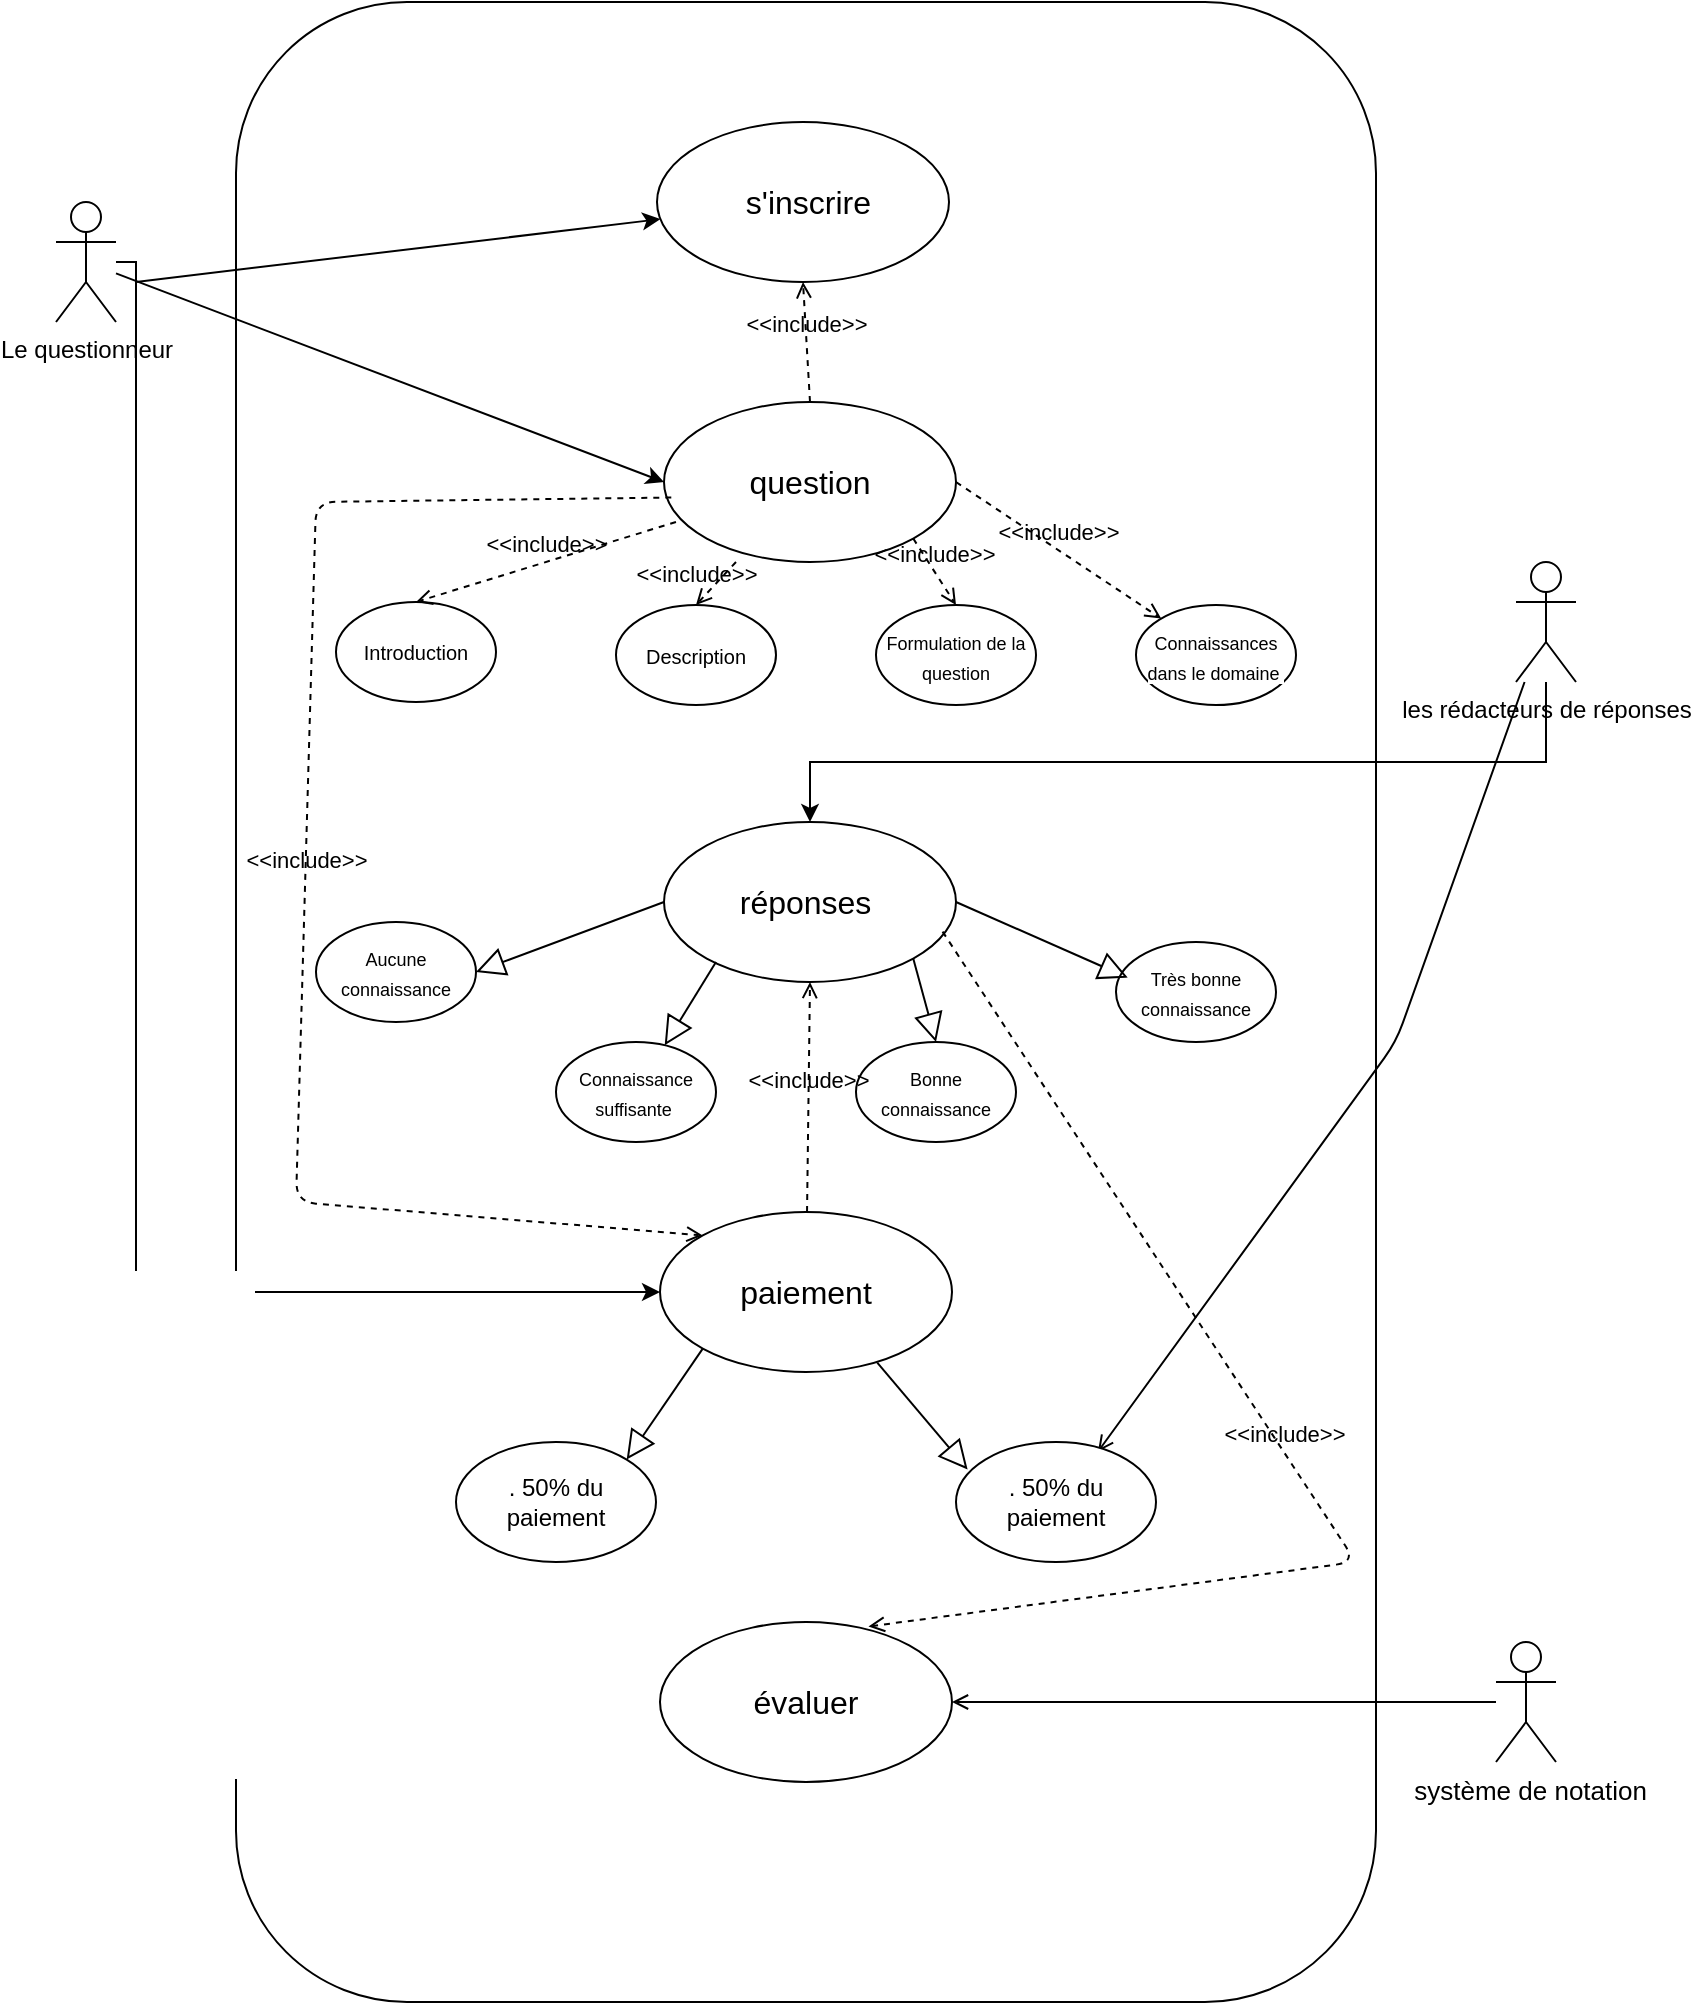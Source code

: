 <mxfile version="14.1.8" type="github">
  <diagram id="WiKokyTCYNXuGyKHd6Tl" name="Page-1">
    <mxGraphModel dx="1376" dy="1681" grid="1" gridSize="10" guides="1" tooltips="1" connect="1" arrows="1" fold="1" page="1" pageScale="1" pageWidth="827" pageHeight="1169" math="0" shadow="0">
      <root>
        <mxCell id="0" />
        <mxCell id="1" parent="0" />
        <mxCell id="_CNV39crZy8nKEtS99_c-34" value="" style="rounded=1;whiteSpace=wrap;html=1;" vertex="1" parent="1">
          <mxGeometry x="571" y="-1090" width="570" height="1000" as="geometry" />
        </mxCell>
        <mxCell id="_CNV39crZy8nKEtS99_c-42" style="edgeStyle=orthogonalEdgeStyle;rounded=0;orthogonalLoop=1;jettySize=auto;html=1;entryX=0;entryY=0.5;entryDx=0;entryDy=0;" edge="1" parent="1" source="_CNV39crZy8nKEtS99_c-2" target="_CNV39crZy8nKEtS99_c-35">
          <mxGeometry relative="1" as="geometry">
            <Array as="points">
              <mxPoint x="521" y="-960" />
              <mxPoint x="521" y="-445" />
            </Array>
          </mxGeometry>
        </mxCell>
        <mxCell id="_CNV39crZy8nKEtS99_c-2" value="Le questionneur" style="shape=umlActor;verticalLabelPosition=bottom;verticalAlign=top;html=1;outlineConnect=0;" vertex="1" parent="1">
          <mxGeometry x="481" y="-990" width="30" height="60" as="geometry" />
        </mxCell>
        <mxCell id="_CNV39crZy8nKEtS99_c-33" style="edgeStyle=orthogonalEdgeStyle;rounded=0;orthogonalLoop=1;jettySize=auto;html=1;entryX=0.5;entryY=0;entryDx=0;entryDy=0;" edge="1" parent="1" source="_CNV39crZy8nKEtS99_c-3" target="_CNV39crZy8nKEtS99_c-21">
          <mxGeometry relative="1" as="geometry">
            <Array as="points">
              <mxPoint x="1226" y="-710" />
              <mxPoint x="858" y="-710" />
            </Array>
          </mxGeometry>
        </mxCell>
        <mxCell id="_CNV39crZy8nKEtS99_c-58" style="edgeStyle=none;orthogonalLoop=1;jettySize=auto;html=1;entryX=0.71;entryY=0.08;entryDx=0;entryDy=0;labelBackgroundColor=none;endArrow=open;entryPerimeter=0;" edge="1" parent="1" source="_CNV39crZy8nKEtS99_c-3" target="_CNV39crZy8nKEtS99_c-41">
          <mxGeometry relative="1" as="geometry">
            <Array as="points">
              <mxPoint x="1151" y="-570" />
            </Array>
          </mxGeometry>
        </mxCell>
        <mxCell id="_CNV39crZy8nKEtS99_c-3" value="les rédacteurs de réponses" style="shape=umlActor;verticalLabelPosition=bottom;verticalAlign=top;html=1;outlineConnect=0;" vertex="1" parent="1">
          <mxGeometry x="1211" y="-810" width="30" height="60" as="geometry" />
        </mxCell>
        <mxCell id="_CNV39crZy8nKEtS99_c-61" style="edgeStyle=none;orthogonalLoop=1;jettySize=auto;html=1;labelBackgroundColor=none;endArrow=open;" edge="1" parent="1" source="_CNV39crZy8nKEtS99_c-4" target="_CNV39crZy8nKEtS99_c-59">
          <mxGeometry relative="1" as="geometry" />
        </mxCell>
        <mxCell id="_CNV39crZy8nKEtS99_c-4" value="&lt;span style=&quot;font-family: &amp;#34;nunito sans&amp;#34; , sans-serif ; background-color: rgb(255 , 255 , 255)&quot;&gt;&lt;font style=&quot;font-size: 13px&quot;&gt;&amp;nbsp;système de notation&lt;/font&gt;&lt;/span&gt;" style="shape=umlActor;verticalLabelPosition=bottom;verticalAlign=top;html=1;outlineConnect=0;" vertex="1" parent="1">
          <mxGeometry x="1201" y="-270" width="30" height="60" as="geometry" />
        </mxCell>
        <mxCell id="_CNV39crZy8nKEtS99_c-5" value="&lt;span style=&quot;font-family: &amp;#34;nunito sans&amp;#34; , sans-serif ; font-size: 16px ; background-color: rgb(255 , 255 , 255)&quot;&gt;&amp;nbsp;s&#39;inscrire&lt;/span&gt;" style="ellipse;whiteSpace=wrap;html=1;" vertex="1" parent="1">
          <mxGeometry x="781.5" y="-1030" width="146" height="80" as="geometry" />
        </mxCell>
        <mxCell id="_CNV39crZy8nKEtS99_c-6" value="&lt;span style=&quot;font-family: &amp;#34;nunito sans&amp;#34; , sans-serif ; font-size: 16px ; background-color: rgb(255 , 255 , 255)&quot;&gt;question&lt;/span&gt;" style="ellipse;whiteSpace=wrap;html=1;" vertex="1" parent="1">
          <mxGeometry x="785" y="-890" width="146" height="80" as="geometry" />
        </mxCell>
        <mxCell id="_CNV39crZy8nKEtS99_c-9" value="" style="endArrow=classic;html=1;entryX=0;entryY=0.5;entryDx=0;entryDy=0;" edge="1" parent="1" source="_CNV39crZy8nKEtS99_c-2" target="_CNV39crZy8nKEtS99_c-6">
          <mxGeometry width="50" height="50" relative="1" as="geometry">
            <mxPoint x="621" y="-850" as="sourcePoint" />
            <mxPoint x="671" y="-900" as="targetPoint" />
          </mxGeometry>
        </mxCell>
        <mxCell id="_CNV39crZy8nKEtS99_c-10" value="" style="endArrow=classic;html=1;" edge="1" parent="1" target="_CNV39crZy8nKEtS99_c-5">
          <mxGeometry width="50" height="50" relative="1" as="geometry">
            <mxPoint x="521" y="-950" as="sourcePoint" />
            <mxPoint x="691" y="-980" as="targetPoint" />
          </mxGeometry>
        </mxCell>
        <mxCell id="_CNV39crZy8nKEtS99_c-11" value="&amp;lt;&amp;lt;include&amp;gt;&amp;gt;" style="html=1;verticalAlign=bottom;labelBackgroundColor=none;endArrow=open;endFill=0;dashed=1;exitX=0.5;exitY=0;exitDx=0;exitDy=0;entryX=0.5;entryY=1;entryDx=0;entryDy=0;" edge="1" parent="1" source="_CNV39crZy8nKEtS99_c-6" target="_CNV39crZy8nKEtS99_c-5">
          <mxGeometry width="160" relative="1" as="geometry">
            <mxPoint x="681" y="-790" as="sourcePoint" />
            <mxPoint x="841" y="-790" as="targetPoint" />
          </mxGeometry>
        </mxCell>
        <mxCell id="_CNV39crZy8nKEtS99_c-12" value="&lt;span style=&quot;font-family: &amp;#34;nunito sans&amp;#34; , sans-serif ; background-color: rgb(255 , 255 , 255)&quot;&gt;&lt;font style=&quot;font-size: 10px&quot;&gt;Introduction&lt;/font&gt;&lt;/span&gt;" style="ellipse;whiteSpace=wrap;html=1;" vertex="1" parent="1">
          <mxGeometry x="621" y="-790" width="80" height="50" as="geometry" />
        </mxCell>
        <mxCell id="_CNV39crZy8nKEtS99_c-13" value="&lt;span style=&quot;font-family: &amp;#34;nunito sans&amp;#34; , sans-serif ; background-color: rgb(255 , 255 , 255) ; font-size: 10px&quot;&gt;Description&lt;/span&gt;" style="ellipse;whiteSpace=wrap;html=1;" vertex="1" parent="1">
          <mxGeometry x="761" y="-788.5" width="80" height="50" as="geometry" />
        </mxCell>
        <mxCell id="_CNV39crZy8nKEtS99_c-14" value="&lt;span style=&quot;font-family: &amp;#34;nunito sans&amp;#34; , sans-serif ; background-color: rgb(255 , 255 , 255) ; font-size: 9px&quot;&gt;Formulation de la question&lt;/span&gt;" style="ellipse;whiteSpace=wrap;html=1;" vertex="1" parent="1">
          <mxGeometry x="891" y="-788.5" width="80" height="50" as="geometry" />
        </mxCell>
        <mxCell id="_CNV39crZy8nKEtS99_c-15" value="&lt;span style=&quot;font-family: &amp;#34;nunito sans&amp;#34; , sans-serif ; background-color: rgb(255 , 255 , 255) ; font-size: 9px&quot;&gt;Connaissances dans le domaine&amp;nbsp;&lt;/span&gt;" style="ellipse;whiteSpace=wrap;html=1;" vertex="1" parent="1">
          <mxGeometry x="1021" y="-788.5" width="80" height="50" as="geometry" />
        </mxCell>
        <mxCell id="_CNV39crZy8nKEtS99_c-16" value="&amp;lt;&amp;lt;include&amp;gt;&amp;gt;" style="html=1;verticalAlign=bottom;labelBackgroundColor=none;endArrow=open;endFill=0;dashed=1;entryX=0.5;entryY=0;entryDx=0;entryDy=0;exitX=0.041;exitY=0.75;exitDx=0;exitDy=0;exitPerimeter=0;" edge="1" parent="1" source="_CNV39crZy8nKEtS99_c-6" target="_CNV39crZy8nKEtS99_c-12">
          <mxGeometry width="160" relative="1" as="geometry">
            <mxPoint x="781" y="-810" as="sourcePoint" />
            <mxPoint x="621" y="-810" as="targetPoint" />
          </mxGeometry>
        </mxCell>
        <mxCell id="_CNV39crZy8nKEtS99_c-17" value="&amp;lt;&amp;lt;include&amp;gt;&amp;gt;" style="html=1;verticalAlign=bottom;labelBackgroundColor=none;endArrow=open;endFill=0;dashed=1;exitX=0.5;exitY=0;exitDx=0;exitDy=0;entryX=0.5;entryY=0;entryDx=0;entryDy=0;" edge="1" parent="1" target="_CNV39crZy8nKEtS99_c-13">
          <mxGeometry x="0.676" y="-4" width="160" relative="1" as="geometry">
            <mxPoint x="821" y="-810" as="sourcePoint" />
            <mxPoint x="671" y="-780" as="targetPoint" />
            <mxPoint as="offset" />
          </mxGeometry>
        </mxCell>
        <mxCell id="_CNV39crZy8nKEtS99_c-18" value="&amp;lt;&amp;lt;include&amp;gt;&amp;gt;" style="html=1;verticalAlign=bottom;labelBackgroundColor=none;endArrow=open;endFill=0;dashed=1;entryX=0.5;entryY=0;entryDx=0;entryDy=0;exitX=1;exitY=1;exitDx=0;exitDy=0;" edge="1" parent="1" source="_CNV39crZy8nKEtS99_c-6" target="_CNV39crZy8nKEtS99_c-14">
          <mxGeometry width="160" relative="1" as="geometry">
            <mxPoint x="927.5" y="-820" as="sourcePoint" />
            <mxPoint x="1057.486" y="-860" as="targetPoint" />
          </mxGeometry>
        </mxCell>
        <mxCell id="_CNV39crZy8nKEtS99_c-19" value="&amp;lt;&amp;lt;include&amp;gt;&amp;gt;" style="html=1;verticalAlign=bottom;labelBackgroundColor=none;endArrow=open;endFill=0;dashed=1;exitX=1;exitY=0.5;exitDx=0;exitDy=0;" edge="1" parent="1" source="_CNV39crZy8nKEtS99_c-6" target="_CNV39crZy8nKEtS99_c-15">
          <mxGeometry width="160" relative="1" as="geometry">
            <mxPoint x="961" y="-850" as="sourcePoint" />
            <mxPoint x="1090.986" y="-890" as="targetPoint" />
          </mxGeometry>
        </mxCell>
        <mxCell id="_CNV39crZy8nKEtS99_c-21" value="&lt;span style=&quot;background-color: rgb(255 , 255 , 255)&quot;&gt;&lt;font face=&quot;nunito sans, sans-serif&quot;&gt;&lt;span style=&quot;font-size: 16px&quot;&gt;réponses&amp;nbsp;&lt;/span&gt;&lt;/font&gt;&lt;/span&gt;" style="ellipse;whiteSpace=wrap;html=1;" vertex="1" parent="1">
          <mxGeometry x="785" y="-680" width="146" height="80" as="geometry" />
        </mxCell>
        <mxCell id="_CNV39crZy8nKEtS99_c-22" value="&lt;span style=&quot;font-family: &amp;#34;nunito sans&amp;#34; , sans-serif ; background-color: rgb(255 , 255 , 255) ; font-size: 9px&quot;&gt;Aucune connaissance&lt;/span&gt;" style="ellipse;whiteSpace=wrap;html=1;" vertex="1" parent="1">
          <mxGeometry x="611" y="-630" width="80" height="50" as="geometry" />
        </mxCell>
        <mxCell id="_CNV39crZy8nKEtS99_c-23" value="&lt;span style=&quot;font-family: &amp;#34;nunito sans&amp;#34; , sans-serif ; background-color: rgb(255 , 255 , 255) ; font-size: 9px&quot;&gt;Connaissance suffisante&amp;nbsp;&lt;/span&gt;" style="ellipse;whiteSpace=wrap;html=1;" vertex="1" parent="1">
          <mxGeometry x="731" y="-570" width="80" height="50" as="geometry" />
        </mxCell>
        <mxCell id="_CNV39crZy8nKEtS99_c-24" value="&lt;span style=&quot;font-family: &amp;#34;nunito sans&amp;#34; , sans-serif ; background-color: rgb(255 , 255 , 255) ; font-size: 9px&quot;&gt;Bonne connaissance&lt;/span&gt;" style="ellipse;whiteSpace=wrap;html=1;" vertex="1" parent="1">
          <mxGeometry x="881" y="-570" width="80" height="50" as="geometry" />
        </mxCell>
        <mxCell id="_CNV39crZy8nKEtS99_c-25" value="&lt;span style=&quot;font-family: &amp;#34;nunito sans&amp;#34; , sans-serif ; background-color: rgb(255 , 255 , 255) ; font-size: 9px&quot;&gt;Très bonne connaissance&lt;/span&gt;" style="ellipse;whiteSpace=wrap;html=1;" vertex="1" parent="1">
          <mxGeometry x="1011" y="-620" width="80" height="50" as="geometry" />
        </mxCell>
        <mxCell id="_CNV39crZy8nKEtS99_c-28" value="" style="edgeStyle=none;html=1;endArrow=block;endFill=0;endSize=12;verticalAlign=bottom;exitX=0;exitY=0.5;exitDx=0;exitDy=0;entryX=1;entryY=0.5;entryDx=0;entryDy=0;" edge="1" parent="1" source="_CNV39crZy8nKEtS99_c-21" target="_CNV39crZy8nKEtS99_c-22">
          <mxGeometry width="160" relative="1" as="geometry">
            <mxPoint x="611" y="-670" as="sourcePoint" />
            <mxPoint x="771" y="-670" as="targetPoint" />
          </mxGeometry>
        </mxCell>
        <mxCell id="_CNV39crZy8nKEtS99_c-29" value="" style="edgeStyle=none;html=1;endArrow=block;endFill=0;endSize=12;verticalAlign=bottom;exitX=0;exitY=0.5;exitDx=0;exitDy=0;" edge="1" parent="1" target="_CNV39crZy8nKEtS99_c-23">
          <mxGeometry width="160" relative="1" as="geometry">
            <mxPoint x="811" y="-610" as="sourcePoint" />
            <mxPoint x="717" y="-575" as="targetPoint" />
          </mxGeometry>
        </mxCell>
        <mxCell id="_CNV39crZy8nKEtS99_c-30" value="" style="edgeStyle=none;html=1;endArrow=block;endFill=0;endSize=12;verticalAlign=bottom;exitX=1;exitY=1;exitDx=0;exitDy=0;entryX=0.5;entryY=0;entryDx=0;entryDy=0;" edge="1" parent="1" source="_CNV39crZy8nKEtS99_c-21" target="_CNV39crZy8nKEtS99_c-24">
          <mxGeometry width="160" relative="1" as="geometry">
            <mxPoint x="1005" y="-630" as="sourcePoint" />
            <mxPoint x="911" y="-595" as="targetPoint" />
          </mxGeometry>
        </mxCell>
        <mxCell id="_CNV39crZy8nKEtS99_c-31" value="" style="edgeStyle=none;html=1;endArrow=block;endFill=0;endSize=12;verticalAlign=bottom;exitX=1;exitY=0.5;exitDx=0;exitDy=0;entryX=0.073;entryY=0.356;entryDx=0;entryDy=0;entryPerimeter=0;" edge="1" parent="1" source="_CNV39crZy8nKEtS99_c-21" target="_CNV39crZy8nKEtS99_c-25">
          <mxGeometry width="160" relative="1" as="geometry">
            <mxPoint x="1098" y="-680" as="sourcePoint" />
            <mxPoint x="1004" y="-645" as="targetPoint" />
          </mxGeometry>
        </mxCell>
        <mxCell id="_CNV39crZy8nKEtS99_c-35" value="&lt;font face=&quot;nunito sans, sans-serif&quot;&gt;&lt;span style=&quot;font-size: 16px&quot;&gt;paiement&lt;/span&gt;&lt;/font&gt;" style="ellipse;whiteSpace=wrap;html=1;" vertex="1" parent="1">
          <mxGeometry x="783" y="-485" width="146" height="80" as="geometry" />
        </mxCell>
        <mxCell id="_CNV39crZy8nKEtS99_c-39" value="&lt;span style=&quot;font-family: &amp;#34;nunito sans&amp;#34; , sans-serif ; background-color: rgb(255 , 255 , 255)&quot;&gt;. 50% du paiement&lt;/span&gt;" style="ellipse;whiteSpace=wrap;html=1;" vertex="1" parent="1">
          <mxGeometry x="681" y="-370" width="100" height="60" as="geometry" />
        </mxCell>
        <mxCell id="_CNV39crZy8nKEtS99_c-41" value="&lt;span style=&quot;font-family: &amp;#34;nunito sans&amp;#34; , sans-serif ; background-color: rgb(255 , 255 , 255)&quot;&gt;. 50% du paiement&lt;/span&gt;" style="ellipse;whiteSpace=wrap;html=1;" vertex="1" parent="1">
          <mxGeometry x="931" y="-370" width="100" height="60" as="geometry" />
        </mxCell>
        <mxCell id="_CNV39crZy8nKEtS99_c-43" value="&amp;lt;&amp;lt;include&amp;gt;&amp;gt;" style="edgeStyle=none;html=1;endArrow=open;verticalAlign=bottom;dashed=1;labelBackgroundColor=none;entryX=0;entryY=0;entryDx=0;entryDy=0;exitX=0.025;exitY=0.597;exitDx=0;exitDy=0;exitPerimeter=0;" edge="1" parent="1" source="_CNV39crZy8nKEtS99_c-6" target="_CNV39crZy8nKEtS99_c-35">
          <mxGeometry width="160" relative="1" as="geometry">
            <mxPoint x="561" y="-670" as="sourcePoint" />
            <mxPoint x="721" y="-670" as="targetPoint" />
            <Array as="points">
              <mxPoint x="611" y="-840" />
              <mxPoint x="601" y="-490" />
            </Array>
          </mxGeometry>
        </mxCell>
        <mxCell id="_CNV39crZy8nKEtS99_c-48" value="" style="edgeStyle=none;html=1;endArrow=block;endFill=0;endSize=12;verticalAlign=bottom;exitX=0;exitY=1;exitDx=0;exitDy=0;entryX=1;entryY=0;entryDx=0;entryDy=0;" edge="1" parent="1" source="_CNV39crZy8nKEtS99_c-35" target="_CNV39crZy8nKEtS99_c-39">
          <mxGeometry width="160" relative="1" as="geometry">
            <mxPoint x="802" y="-370" as="sourcePoint" />
            <mxPoint x="887.84" y="-332.2" as="targetPoint" />
          </mxGeometry>
        </mxCell>
        <mxCell id="_CNV39crZy8nKEtS99_c-49" value="" style="edgeStyle=none;html=1;endArrow=block;endFill=0;endSize=12;verticalAlign=bottom;exitX=0.744;exitY=0.942;exitDx=0;exitDy=0;entryX=0.058;entryY=0.229;entryDx=0;entryDy=0;exitPerimeter=0;entryPerimeter=0;" edge="1" parent="1" source="_CNV39crZy8nKEtS99_c-35" target="_CNV39crZy8nKEtS99_c-41">
          <mxGeometry width="160" relative="1" as="geometry">
            <mxPoint x="814.381" y="-406.716" as="sourcePoint" />
            <mxPoint x="776.355" y="-351.213" as="targetPoint" />
          </mxGeometry>
        </mxCell>
        <mxCell id="_CNV39crZy8nKEtS99_c-52" value="&amp;lt;&amp;lt;include&amp;gt;&amp;gt;" style="edgeStyle=none;html=1;endArrow=open;verticalAlign=bottom;dashed=1;labelBackgroundColor=none;entryX=0.5;entryY=1;entryDx=0;entryDy=0;" edge="1" parent="1" source="_CNV39crZy8nKEtS99_c-35" target="_CNV39crZy8nKEtS99_c-21">
          <mxGeometry width="160" relative="1" as="geometry">
            <mxPoint x="856" y="-645" as="sourcePoint" />
            <mxPoint x="856" y="-580" as="targetPoint" />
          </mxGeometry>
        </mxCell>
        <mxCell id="_CNV39crZy8nKEtS99_c-59" value="&lt;span style=&quot;font-family: &amp;#34;nunito sans&amp;#34; , sans-serif ; font-size: 16px ; background-color: rgb(255 , 255 , 255)&quot;&gt;évaluer&lt;/span&gt;" style="ellipse;whiteSpace=wrap;html=1;" vertex="1" parent="1">
          <mxGeometry x="783" y="-280" width="146" height="80" as="geometry" />
        </mxCell>
        <mxCell id="_CNV39crZy8nKEtS99_c-62" value="&amp;lt;&amp;lt;include&amp;gt;&amp;gt;" style="edgeStyle=none;html=1;endArrow=open;verticalAlign=bottom;dashed=1;labelBackgroundColor=none;exitX=0.954;exitY=0.685;exitDx=0;exitDy=0;exitPerimeter=0;entryX=0.714;entryY=0.028;entryDx=0;entryDy=0;entryPerimeter=0;" edge="1" parent="1" source="_CNV39crZy8nKEtS99_c-21" target="_CNV39crZy8nKEtS99_c-59">
          <mxGeometry width="160" relative="1" as="geometry">
            <mxPoint x="991" y="-460" as="sourcePoint" />
            <mxPoint x="1151" y="-460" as="targetPoint" />
            <Array as="points">
              <mxPoint x="1131" y="-310" />
            </Array>
          </mxGeometry>
        </mxCell>
      </root>
    </mxGraphModel>
  </diagram>
</mxfile>
